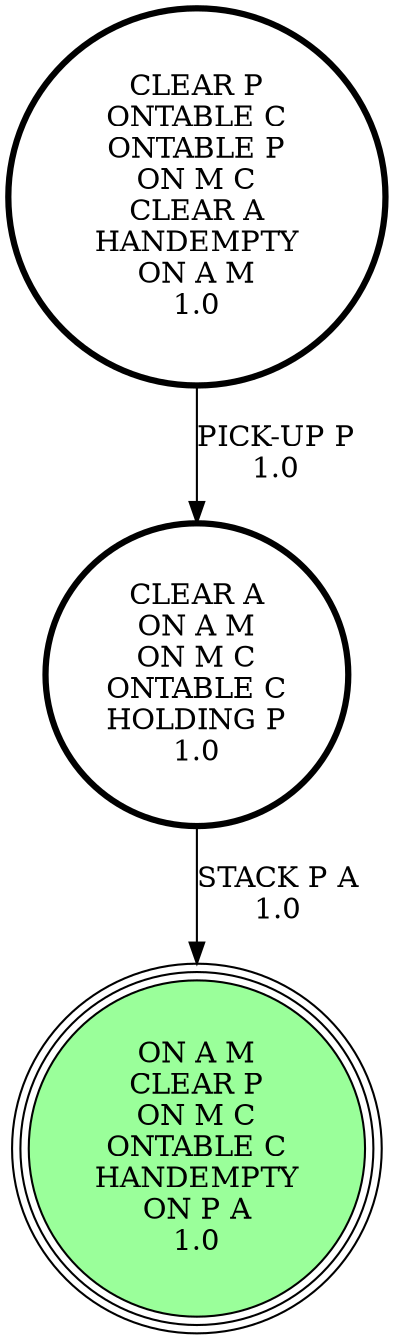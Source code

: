 digraph {
"CLEAR A\nON A M\nON M C\nONTABLE C\nHOLDING P\n1.0\n" -> "ON A M\nCLEAR P\nON M C\nONTABLE C\nHANDEMPTY\nON P A\n1.0\n"[label="STACK P A\n1.0\n"];
"CLEAR P\nONTABLE C\nONTABLE P\nON M C\nCLEAR A\nHANDEMPTY\nON A M\n1.0\n" -> "CLEAR A\nON A M\nON M C\nONTABLE C\nHOLDING P\n1.0\n"[label="PICK-UP P\n1.0\n"];
"ON A M\nCLEAR P\nON M C\nONTABLE C\nHANDEMPTY\nON P A\n1.0\n" [shape=circle, style=filled, fillcolor=palegreen1, peripheries=3];
"CLEAR A\nON A M\nON M C\nONTABLE C\nHOLDING P\n1.0\n" [shape=circle, penwidth=3];
"ON A M\nCLEAR P\nON M C\nONTABLE C\nHANDEMPTY\nON P A\n1.0\n" [shape=circle, style=filled, fillcolor=palegreen1, peripheries=3];
"CLEAR P\nONTABLE C\nONTABLE P\nON M C\nCLEAR A\nHANDEMPTY\nON A M\n1.0\n" [shape=circle, penwidth=3];
}
